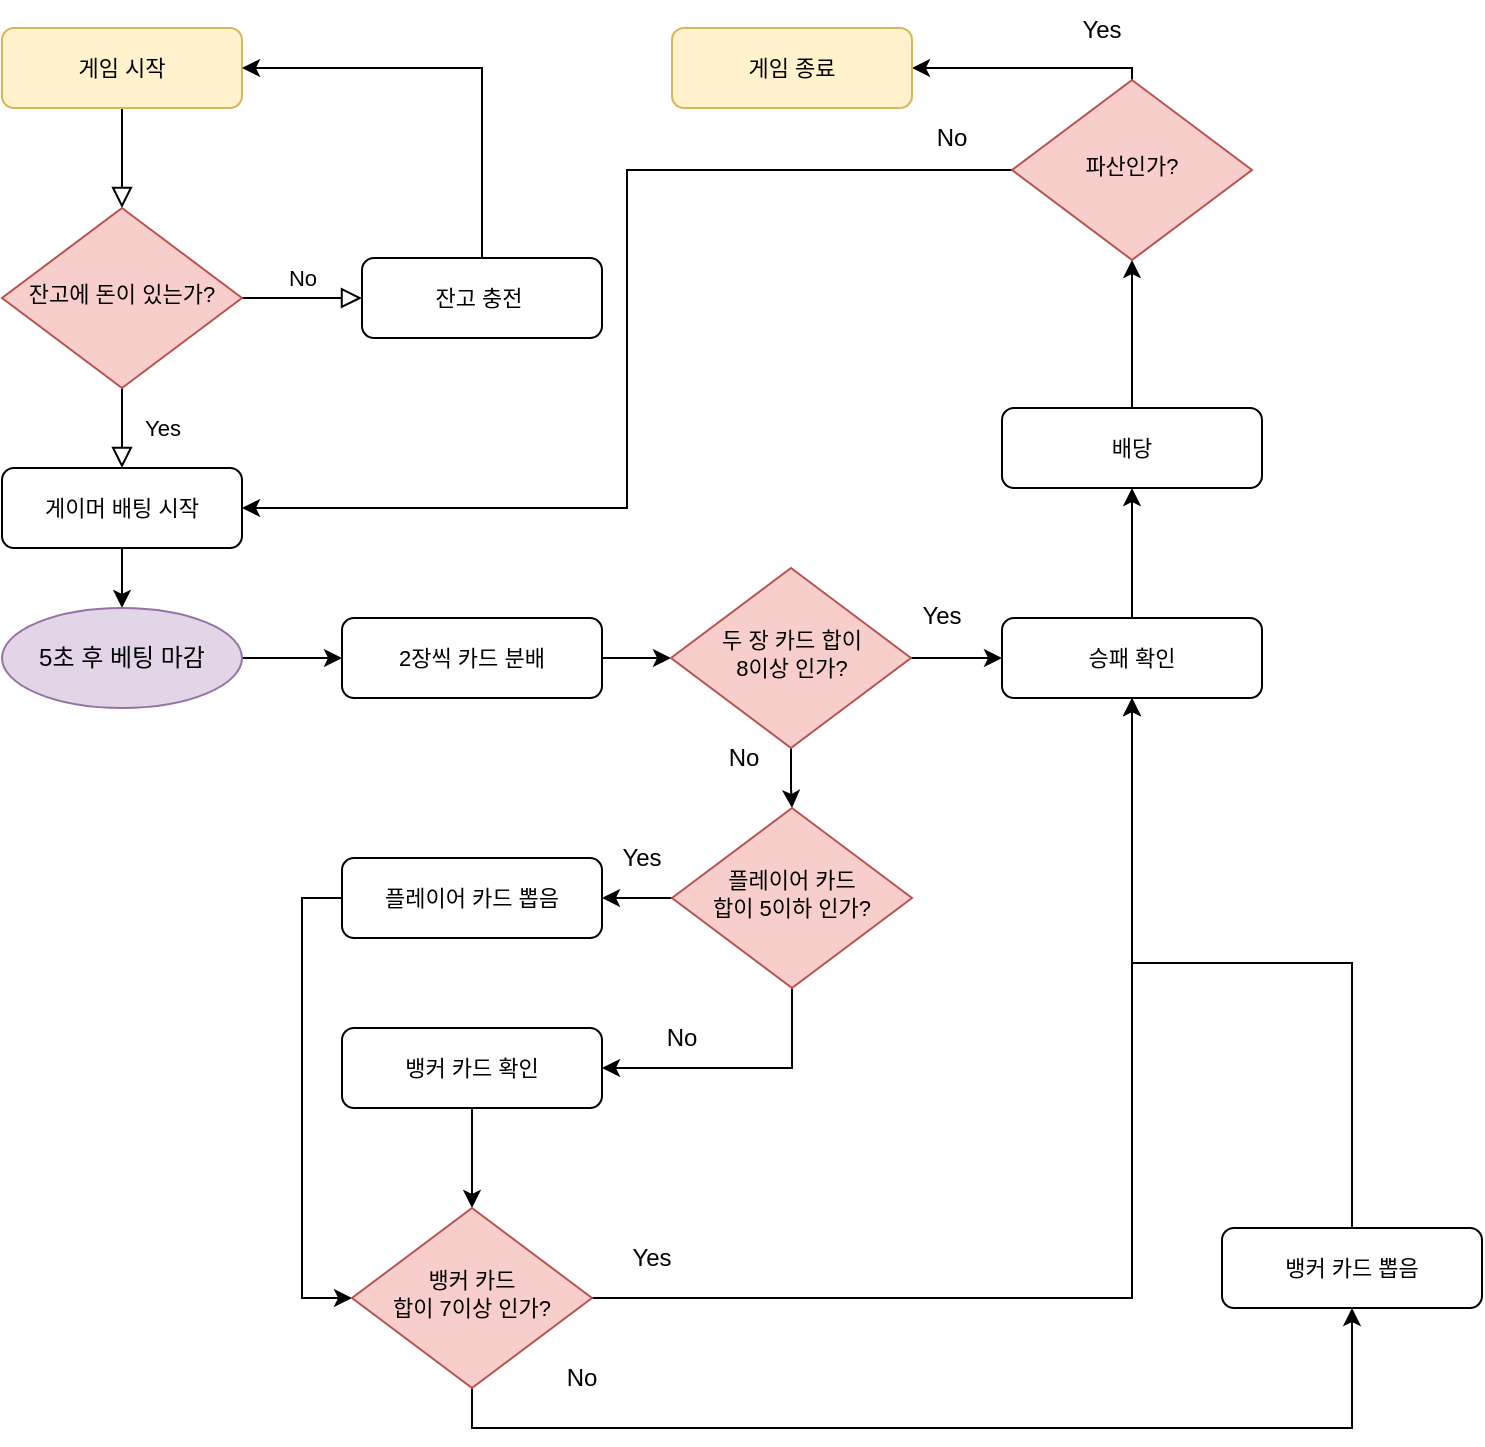 <mxfile version="22.1.3" type="github">
  <diagram id="C5RBs43oDa-KdzZeNtuy" name="Page-1">
    <mxGraphModel dx="608" dy="1212" grid="1" gridSize="10" guides="1" tooltips="1" connect="1" arrows="1" fold="1" page="1" pageScale="1" pageWidth="1169" pageHeight="827" background="none" math="0" shadow="0">
      <root>
        <mxCell id="WIyWlLk6GJQsqaUBKTNV-0" />
        <mxCell id="WIyWlLk6GJQsqaUBKTNV-1" parent="WIyWlLk6GJQsqaUBKTNV-0" />
        <mxCell id="WIyWlLk6GJQsqaUBKTNV-2" value="" style="rounded=0;html=1;jettySize=auto;orthogonalLoop=1;fontSize=11;endArrow=block;endFill=0;endSize=8;strokeWidth=1;shadow=0;labelBackgroundColor=none;edgeStyle=orthogonalEdgeStyle;" parent="WIyWlLk6GJQsqaUBKTNV-1" source="WIyWlLk6GJQsqaUBKTNV-3" target="WIyWlLk6GJQsqaUBKTNV-6" edge="1">
          <mxGeometry relative="1" as="geometry" />
        </mxCell>
        <mxCell id="mVJE9dehO7Im3Tpj3Uij-0" style="edgeStyle=orthogonalEdgeStyle;rounded=0;orthogonalLoop=1;jettySize=auto;html=1;exitX=1;exitY=0.25;exitDx=0;exitDy=0;" edge="1" parent="WIyWlLk6GJQsqaUBKTNV-1" source="WIyWlLk6GJQsqaUBKTNV-3">
          <mxGeometry relative="1" as="geometry">
            <mxPoint x="290" y="64" as="targetPoint" />
          </mxGeometry>
        </mxCell>
        <mxCell id="WIyWlLk6GJQsqaUBKTNV-3" value="게임 시작" style="rounded=1;whiteSpace=wrap;html=1;fontSize=11;glass=0;strokeWidth=1;shadow=0;fillColor=#fff2cc;strokeColor=#d6b656;" parent="WIyWlLk6GJQsqaUBKTNV-1" vertex="1">
          <mxGeometry x="200" y="64" width="120" height="40" as="geometry" />
        </mxCell>
        <mxCell id="WIyWlLk6GJQsqaUBKTNV-4" value="Yes" style="rounded=0;html=1;jettySize=auto;orthogonalLoop=1;fontSize=11;endArrow=block;endFill=0;endSize=8;strokeWidth=1;shadow=0;labelBackgroundColor=none;edgeStyle=orthogonalEdgeStyle;entryX=0.5;entryY=1;entryDx=0;entryDy=0;" parent="WIyWlLk6GJQsqaUBKTNV-1" source="WIyWlLk6GJQsqaUBKTNV-6" target="WIyWlLk6GJQsqaUBKTNV-12" edge="1">
          <mxGeometry y="20" relative="1" as="geometry">
            <mxPoint as="offset" />
            <mxPoint x="260.0" y="273" as="targetPoint" />
          </mxGeometry>
        </mxCell>
        <mxCell id="WIyWlLk6GJQsqaUBKTNV-5" value="No" style="edgeStyle=orthogonalEdgeStyle;rounded=0;html=1;jettySize=auto;orthogonalLoop=1;fontSize=11;endArrow=block;endFill=0;endSize=8;strokeWidth=1;shadow=0;labelBackgroundColor=none;" parent="WIyWlLk6GJQsqaUBKTNV-1" source="WIyWlLk6GJQsqaUBKTNV-6" target="WIyWlLk6GJQsqaUBKTNV-7" edge="1">
          <mxGeometry y="10" relative="1" as="geometry">
            <mxPoint as="offset" />
          </mxGeometry>
        </mxCell>
        <mxCell id="WIyWlLk6GJQsqaUBKTNV-6" value="잔고에 돈이 있는가?" style="rhombus;whiteSpace=wrap;html=1;shadow=0;fontFamily=Helvetica;fontSize=11;align=center;strokeWidth=1;spacing=6;spacingTop=-4;fillColor=#f8cecc;strokeColor=#b85450;" parent="WIyWlLk6GJQsqaUBKTNV-1" vertex="1">
          <mxGeometry x="200" y="154" width="120" height="90" as="geometry" />
        </mxCell>
        <mxCell id="mVJE9dehO7Im3Tpj3Uij-18" style="edgeStyle=orthogonalEdgeStyle;rounded=0;orthogonalLoop=1;jettySize=auto;html=1;exitX=0.5;exitY=0;exitDx=0;exitDy=0;entryX=1;entryY=0.5;entryDx=0;entryDy=0;" edge="1" parent="WIyWlLk6GJQsqaUBKTNV-1" source="WIyWlLk6GJQsqaUBKTNV-7" target="WIyWlLk6GJQsqaUBKTNV-3">
          <mxGeometry relative="1" as="geometry" />
        </mxCell>
        <mxCell id="WIyWlLk6GJQsqaUBKTNV-7" value="잔고 충전&amp;nbsp;" style="rounded=1;whiteSpace=wrap;html=1;fontSize=11;glass=0;strokeWidth=1;shadow=0;" parent="WIyWlLk6GJQsqaUBKTNV-1" vertex="1">
          <mxGeometry x="380" y="179" width="120" height="40" as="geometry" />
        </mxCell>
        <mxCell id="mVJE9dehO7Im3Tpj3Uij-11" style="edgeStyle=orthogonalEdgeStyle;rounded=0;orthogonalLoop=1;jettySize=auto;html=1;entryX=0.5;entryY=0;entryDx=0;entryDy=0;" edge="1" parent="WIyWlLk6GJQsqaUBKTNV-1" source="WIyWlLk6GJQsqaUBKTNV-12" target="mVJE9dehO7Im3Tpj3Uij-12">
          <mxGeometry relative="1" as="geometry">
            <mxPoint x="260" y="354" as="targetPoint" />
          </mxGeometry>
        </mxCell>
        <mxCell id="WIyWlLk6GJQsqaUBKTNV-12" value="게이머 배팅 시작" style="rounded=1;whiteSpace=wrap;html=1;fontSize=11;glass=0;strokeWidth=1;shadow=0;direction=west;" parent="WIyWlLk6GJQsqaUBKTNV-1" vertex="1">
          <mxGeometry x="200" y="284" width="120" height="40" as="geometry" />
        </mxCell>
        <mxCell id="mVJE9dehO7Im3Tpj3Uij-22" value="" style="edgeStyle=orthogonalEdgeStyle;rounded=0;orthogonalLoop=1;jettySize=auto;html=1;entryX=1;entryY=0.5;entryDx=0;entryDy=0;" edge="1" parent="WIyWlLk6GJQsqaUBKTNV-1" source="mVJE9dehO7Im3Tpj3Uij-12" target="mVJE9dehO7Im3Tpj3Uij-19">
          <mxGeometry relative="1" as="geometry">
            <mxPoint x="400" y="379" as="targetPoint" />
          </mxGeometry>
        </mxCell>
        <mxCell id="mVJE9dehO7Im3Tpj3Uij-12" value="5초 후 베팅 마감" style="ellipse;whiteSpace=wrap;html=1;fillColor=#e1d5e7;strokeColor=#9673a6;" vertex="1" parent="WIyWlLk6GJQsqaUBKTNV-1">
          <mxGeometry x="200" y="354" width="120" height="50" as="geometry" />
        </mxCell>
        <mxCell id="mVJE9dehO7Im3Tpj3Uij-25" value="" style="edgeStyle=orthogonalEdgeStyle;rounded=0;orthogonalLoop=1;jettySize=auto;html=1;" edge="1" parent="WIyWlLk6GJQsqaUBKTNV-1" source="mVJE9dehO7Im3Tpj3Uij-19" target="mVJE9dehO7Im3Tpj3Uij-23">
          <mxGeometry relative="1" as="geometry" />
        </mxCell>
        <mxCell id="mVJE9dehO7Im3Tpj3Uij-19" value="2장씩 카드 분배" style="rounded=1;whiteSpace=wrap;html=1;fontSize=11;glass=0;strokeWidth=1;shadow=0;direction=west;" vertex="1" parent="WIyWlLk6GJQsqaUBKTNV-1">
          <mxGeometry x="370" y="359" width="130" height="40" as="geometry" />
        </mxCell>
        <mxCell id="mVJE9dehO7Im3Tpj3Uij-28" value="" style="edgeStyle=orthogonalEdgeStyle;rounded=0;orthogonalLoop=1;jettySize=auto;html=1;entryX=1;entryY=0.5;entryDx=0;entryDy=0;" edge="1" parent="WIyWlLk6GJQsqaUBKTNV-1" source="mVJE9dehO7Im3Tpj3Uij-23" target="mVJE9dehO7Im3Tpj3Uij-29">
          <mxGeometry relative="1" as="geometry">
            <mxPoint x="690" y="379.077" as="targetPoint" />
          </mxGeometry>
        </mxCell>
        <mxCell id="mVJE9dehO7Im3Tpj3Uij-34" value="" style="edgeStyle=orthogonalEdgeStyle;rounded=0;orthogonalLoop=1;jettySize=auto;html=1;entryX=0.5;entryY=0;entryDx=0;entryDy=0;" edge="1" parent="WIyWlLk6GJQsqaUBKTNV-1" source="mVJE9dehO7Im3Tpj3Uij-23" target="mVJE9dehO7Im3Tpj3Uij-37">
          <mxGeometry relative="1" as="geometry">
            <mxPoint x="594.529" y="454" as="targetPoint" />
          </mxGeometry>
        </mxCell>
        <mxCell id="mVJE9dehO7Im3Tpj3Uij-23" value="두 장 카드 합이&lt;br style=&quot;border-color: var(--border-color);&quot;&gt;8이상 인가?" style="rhombus;whiteSpace=wrap;html=1;shadow=0;fontFamily=Helvetica;fontSize=11;align=center;strokeWidth=1;spacing=6;spacingTop=-4;fillColor=#f8cecc;strokeColor=#b85450;" vertex="1" parent="WIyWlLk6GJQsqaUBKTNV-1">
          <mxGeometry x="534.5" y="334" width="120" height="90" as="geometry" />
        </mxCell>
        <mxCell id="mVJE9dehO7Im3Tpj3Uij-67" value="" style="edgeStyle=orthogonalEdgeStyle;rounded=0;orthogonalLoop=1;jettySize=auto;html=1;" edge="1" parent="WIyWlLk6GJQsqaUBKTNV-1" source="mVJE9dehO7Im3Tpj3Uij-29" target="mVJE9dehO7Im3Tpj3Uij-66">
          <mxGeometry relative="1" as="geometry" />
        </mxCell>
        <mxCell id="mVJE9dehO7Im3Tpj3Uij-29" value="승패 확인" style="rounded=1;whiteSpace=wrap;html=1;fontSize=11;glass=0;strokeWidth=1;shadow=0;direction=west;" vertex="1" parent="WIyWlLk6GJQsqaUBKTNV-1">
          <mxGeometry x="700" y="359" width="130" height="40" as="geometry" />
        </mxCell>
        <mxCell id="mVJE9dehO7Im3Tpj3Uij-31" value="Yes" style="text;html=1;strokeColor=none;fillColor=none;align=center;verticalAlign=middle;whiteSpace=wrap;rounded=0;" vertex="1" parent="WIyWlLk6GJQsqaUBKTNV-1">
          <mxGeometry x="640" y="343" width="60" height="30" as="geometry" />
        </mxCell>
        <mxCell id="mVJE9dehO7Im3Tpj3Uij-58" value="" style="edgeStyle=orthogonalEdgeStyle;rounded=0;orthogonalLoop=1;jettySize=auto;html=1;" edge="1" parent="WIyWlLk6GJQsqaUBKTNV-1" source="mVJE9dehO7Im3Tpj3Uij-35" target="mVJE9dehO7Im3Tpj3Uij-52">
          <mxGeometry relative="1" as="geometry" />
        </mxCell>
        <mxCell id="mVJE9dehO7Im3Tpj3Uij-35" value="뱅커 카드 확인" style="rounded=1;whiteSpace=wrap;html=1;fontSize=11;glass=0;strokeWidth=1;shadow=0;direction=west;" vertex="1" parent="WIyWlLk6GJQsqaUBKTNV-1">
          <mxGeometry x="370" y="564" width="130" height="40" as="geometry" />
        </mxCell>
        <mxCell id="mVJE9dehO7Im3Tpj3Uij-36" value="No" style="text;html=1;strokeColor=none;fillColor=none;align=center;verticalAlign=middle;whiteSpace=wrap;rounded=0;" vertex="1" parent="WIyWlLk6GJQsqaUBKTNV-1">
          <mxGeometry x="540.5" y="414" width="60" height="30" as="geometry" />
        </mxCell>
        <mxCell id="mVJE9dehO7Im3Tpj3Uij-42" value="" style="edgeStyle=orthogonalEdgeStyle;rounded=0;orthogonalLoop=1;jettySize=auto;html=1;" edge="1" parent="WIyWlLk6GJQsqaUBKTNV-1" source="mVJE9dehO7Im3Tpj3Uij-37" target="mVJE9dehO7Im3Tpj3Uij-41">
          <mxGeometry relative="1" as="geometry" />
        </mxCell>
        <mxCell id="mVJE9dehO7Im3Tpj3Uij-47" style="edgeStyle=orthogonalEdgeStyle;rounded=0;orthogonalLoop=1;jettySize=auto;html=1;exitX=0.5;exitY=1;exitDx=0;exitDy=0;entryX=0;entryY=0.5;entryDx=0;entryDy=0;" edge="1" parent="WIyWlLk6GJQsqaUBKTNV-1" source="mVJE9dehO7Im3Tpj3Uij-37" target="mVJE9dehO7Im3Tpj3Uij-35">
          <mxGeometry relative="1" as="geometry" />
        </mxCell>
        <mxCell id="mVJE9dehO7Im3Tpj3Uij-37" value="플레이어 카드 &lt;br&gt;합이 5이하 인가?" style="rhombus;whiteSpace=wrap;html=1;shadow=0;fontFamily=Helvetica;fontSize=11;align=center;strokeWidth=1;spacing=6;spacingTop=-4;fillColor=#f8cecc;strokeColor=#b85450;" vertex="1" parent="WIyWlLk6GJQsqaUBKTNV-1">
          <mxGeometry x="535" y="454" width="120" height="90" as="geometry" />
        </mxCell>
        <mxCell id="mVJE9dehO7Im3Tpj3Uij-54" style="edgeStyle=orthogonalEdgeStyle;rounded=0;orthogonalLoop=1;jettySize=auto;html=1;exitX=1;exitY=0.5;exitDx=0;exitDy=0;entryX=0;entryY=0.5;entryDx=0;entryDy=0;" edge="1" parent="WIyWlLk6GJQsqaUBKTNV-1" source="mVJE9dehO7Im3Tpj3Uij-41" target="mVJE9dehO7Im3Tpj3Uij-52">
          <mxGeometry relative="1" as="geometry" />
        </mxCell>
        <mxCell id="mVJE9dehO7Im3Tpj3Uij-41" value="플레이어 카드 뽑음" style="rounded=1;whiteSpace=wrap;html=1;fontSize=11;glass=0;strokeWidth=1;shadow=0;direction=west;" vertex="1" parent="WIyWlLk6GJQsqaUBKTNV-1">
          <mxGeometry x="370" y="479" width="130" height="40" as="geometry" />
        </mxCell>
        <mxCell id="mVJE9dehO7Im3Tpj3Uij-48" value="Yes" style="text;html=1;strokeColor=none;fillColor=none;align=center;verticalAlign=middle;whiteSpace=wrap;rounded=0;" vertex="1" parent="WIyWlLk6GJQsqaUBKTNV-1">
          <mxGeometry x="490" y="464" width="60" height="30" as="geometry" />
        </mxCell>
        <mxCell id="mVJE9dehO7Im3Tpj3Uij-49" value="No" style="text;html=1;strokeColor=none;fillColor=none;align=center;verticalAlign=middle;whiteSpace=wrap;rounded=0;" vertex="1" parent="WIyWlLk6GJQsqaUBKTNV-1">
          <mxGeometry x="510" y="554" width="60" height="30" as="geometry" />
        </mxCell>
        <mxCell id="mVJE9dehO7Im3Tpj3Uij-59" style="edgeStyle=orthogonalEdgeStyle;rounded=0;orthogonalLoop=1;jettySize=auto;html=1;exitX=1;exitY=0.5;exitDx=0;exitDy=0;entryX=0.5;entryY=0;entryDx=0;entryDy=0;" edge="1" parent="WIyWlLk6GJQsqaUBKTNV-1" source="mVJE9dehO7Im3Tpj3Uij-52" target="mVJE9dehO7Im3Tpj3Uij-29">
          <mxGeometry relative="1" as="geometry" />
        </mxCell>
        <mxCell id="mVJE9dehO7Im3Tpj3Uij-62" style="edgeStyle=orthogonalEdgeStyle;rounded=0;orthogonalLoop=1;jettySize=auto;html=1;exitX=0.5;exitY=1;exitDx=0;exitDy=0;entryX=0.5;entryY=0;entryDx=0;entryDy=0;" edge="1" parent="WIyWlLk6GJQsqaUBKTNV-1" source="mVJE9dehO7Im3Tpj3Uij-52" target="mVJE9dehO7Im3Tpj3Uij-61">
          <mxGeometry relative="1" as="geometry" />
        </mxCell>
        <mxCell id="mVJE9dehO7Im3Tpj3Uij-52" value="뱅커 카드&lt;br&gt;합이 7이상 인가?" style="rhombus;whiteSpace=wrap;html=1;shadow=0;fontFamily=Helvetica;fontSize=11;align=center;strokeWidth=1;spacing=6;spacingTop=-4;fillColor=#f8cecc;strokeColor=#b85450;" vertex="1" parent="WIyWlLk6GJQsqaUBKTNV-1">
          <mxGeometry x="375" y="654" width="120" height="90" as="geometry" />
        </mxCell>
        <mxCell id="mVJE9dehO7Im3Tpj3Uij-60" value="Yes" style="text;html=1;strokeColor=none;fillColor=none;align=center;verticalAlign=middle;whiteSpace=wrap;rounded=0;" vertex="1" parent="WIyWlLk6GJQsqaUBKTNV-1">
          <mxGeometry x="495" y="664" width="60" height="30" as="geometry" />
        </mxCell>
        <mxCell id="mVJE9dehO7Im3Tpj3Uij-65" style="edgeStyle=orthogonalEdgeStyle;rounded=0;orthogonalLoop=1;jettySize=auto;html=1;exitX=0.5;exitY=1;exitDx=0;exitDy=0;entryX=0.5;entryY=0;entryDx=0;entryDy=0;" edge="1" parent="WIyWlLk6GJQsqaUBKTNV-1" source="mVJE9dehO7Im3Tpj3Uij-61" target="mVJE9dehO7Im3Tpj3Uij-29">
          <mxGeometry relative="1" as="geometry" />
        </mxCell>
        <mxCell id="mVJE9dehO7Im3Tpj3Uij-61" value="뱅커 카드 뽑음" style="rounded=1;whiteSpace=wrap;html=1;fontSize=11;glass=0;strokeWidth=1;shadow=0;direction=west;" vertex="1" parent="WIyWlLk6GJQsqaUBKTNV-1">
          <mxGeometry x="810" y="664" width="130" height="40" as="geometry" />
        </mxCell>
        <mxCell id="mVJE9dehO7Im3Tpj3Uij-64" value="No" style="text;html=1;strokeColor=none;fillColor=none;align=center;verticalAlign=middle;whiteSpace=wrap;rounded=0;" vertex="1" parent="WIyWlLk6GJQsqaUBKTNV-1">
          <mxGeometry x="460" y="724" width="60" height="30" as="geometry" />
        </mxCell>
        <mxCell id="mVJE9dehO7Im3Tpj3Uij-70" value="" style="edgeStyle=orthogonalEdgeStyle;rounded=0;orthogonalLoop=1;jettySize=auto;html=1;" edge="1" parent="WIyWlLk6GJQsqaUBKTNV-1" source="mVJE9dehO7Im3Tpj3Uij-66" target="mVJE9dehO7Im3Tpj3Uij-68">
          <mxGeometry relative="1" as="geometry" />
        </mxCell>
        <mxCell id="mVJE9dehO7Im3Tpj3Uij-66" value="배당" style="rounded=1;whiteSpace=wrap;html=1;fontSize=11;glass=0;strokeWidth=1;shadow=0;direction=west;" vertex="1" parent="WIyWlLk6GJQsqaUBKTNV-1">
          <mxGeometry x="700" y="254" width="130" height="40" as="geometry" />
        </mxCell>
        <mxCell id="mVJE9dehO7Im3Tpj3Uij-72" style="edgeStyle=orthogonalEdgeStyle;rounded=0;orthogonalLoop=1;jettySize=auto;html=1;exitX=0.5;exitY=0;exitDx=0;exitDy=0;entryX=1;entryY=0.5;entryDx=0;entryDy=0;" edge="1" parent="WIyWlLk6GJQsqaUBKTNV-1" source="mVJE9dehO7Im3Tpj3Uij-68" target="mVJE9dehO7Im3Tpj3Uij-71">
          <mxGeometry relative="1" as="geometry">
            <Array as="points">
              <mxPoint x="765" y="84" />
            </Array>
          </mxGeometry>
        </mxCell>
        <mxCell id="mVJE9dehO7Im3Tpj3Uij-77" style="edgeStyle=orthogonalEdgeStyle;rounded=0;orthogonalLoop=1;jettySize=auto;html=1;exitX=0;exitY=0.5;exitDx=0;exitDy=0;entryX=0;entryY=0.5;entryDx=0;entryDy=0;" edge="1" parent="WIyWlLk6GJQsqaUBKTNV-1" source="mVJE9dehO7Im3Tpj3Uij-68" target="WIyWlLk6GJQsqaUBKTNV-12">
          <mxGeometry relative="1" as="geometry" />
        </mxCell>
        <mxCell id="mVJE9dehO7Im3Tpj3Uij-68" value="파산인가?" style="rhombus;whiteSpace=wrap;html=1;shadow=0;fontFamily=Helvetica;fontSize=11;align=center;strokeWidth=1;spacing=6;spacingTop=-4;fillColor=#f8cecc;strokeColor=#b85450;" vertex="1" parent="WIyWlLk6GJQsqaUBKTNV-1">
          <mxGeometry x="705" y="90" width="120" height="90" as="geometry" />
        </mxCell>
        <mxCell id="mVJE9dehO7Im3Tpj3Uij-71" value="게임 종료" style="rounded=1;whiteSpace=wrap;html=1;fontSize=11;glass=0;strokeWidth=1;shadow=0;fillColor=#fff2cc;strokeColor=#d6b656;" vertex="1" parent="WIyWlLk6GJQsqaUBKTNV-1">
          <mxGeometry x="535" y="64" width="120" height="40" as="geometry" />
        </mxCell>
        <mxCell id="mVJE9dehO7Im3Tpj3Uij-73" value="Yes" style="text;html=1;strokeColor=none;fillColor=none;align=center;verticalAlign=middle;whiteSpace=wrap;rounded=0;" vertex="1" parent="WIyWlLk6GJQsqaUBKTNV-1">
          <mxGeometry x="720" y="50" width="60" height="30" as="geometry" />
        </mxCell>
        <mxCell id="mVJE9dehO7Im3Tpj3Uij-76" value="No" style="text;html=1;strokeColor=none;fillColor=none;align=center;verticalAlign=middle;whiteSpace=wrap;rounded=0;" vertex="1" parent="WIyWlLk6GJQsqaUBKTNV-1">
          <mxGeometry x="645" y="104" width="60" height="30" as="geometry" />
        </mxCell>
      </root>
    </mxGraphModel>
  </diagram>
</mxfile>
